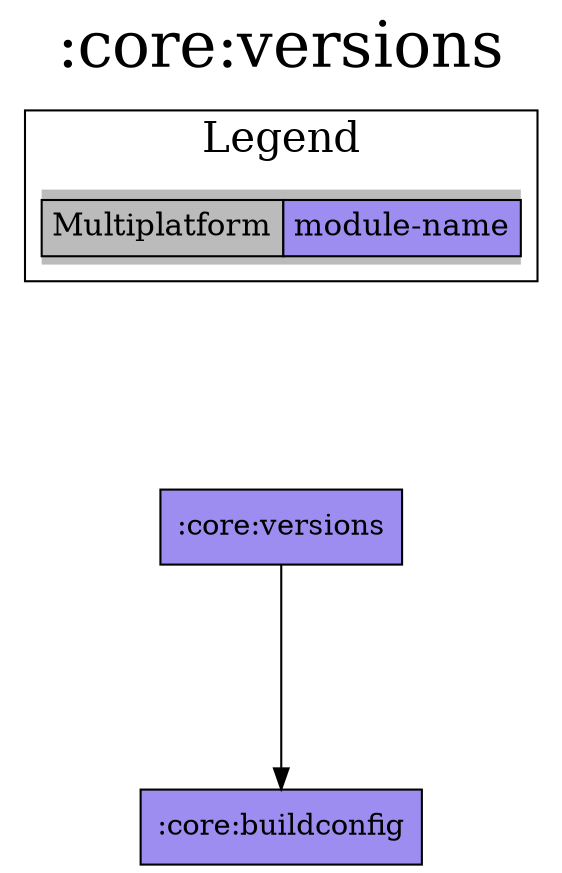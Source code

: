 digraph {
edge ["dir"="forward"]
graph ["dpi"="100","label"=":core:versions","labelloc"="t","fontsize"="30","ranksep"="1.5","rankdir"="TB"]
node ["style"="filled"]
":core:buildconfig" ["fillcolor"="#9D8DF1","shape"="box"]
":core:versions" ["fillcolor"="#9D8DF1","shape"="box"]
{
edge ["dir"="none"]
graph ["rank"="same"]
}
":core:versions" -> ":core:buildconfig"
subgraph "cluster_legend" {
edge ["dir"="none"]
graph ["label"="Legend","fontsize"="20"]
"Legend" ["style"="filled","fillcolor"="#bbbbbb","shape"="none","margin"="0","fontsize"="15","label"=<
<TABLE BORDER="0" CELLBORDER="1" CELLSPACING="0" CELLPADDING="4">
<TR><TD>Multiplatform</TD><TD BGCOLOR="#9D8DF1">module-name</TD></TR>
</TABLE>
>]
} -> ":core:versions" ["style"="invis"]
}
